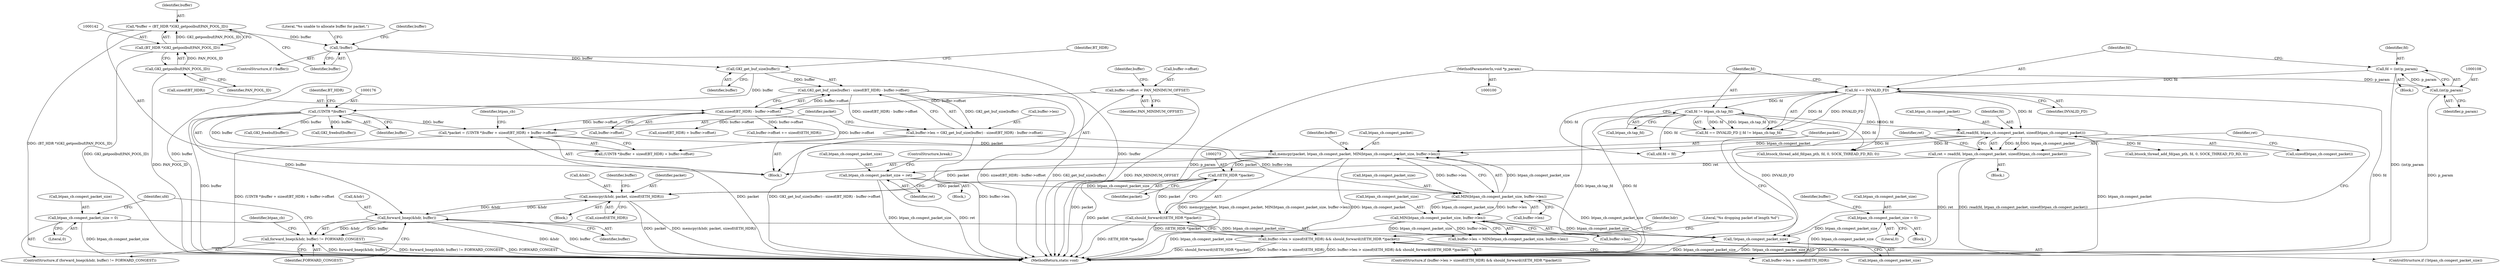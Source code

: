 digraph "0_Android_472271b153c5dc53c28beac55480a8d8434b2d5c_24@API" {
"1000240" [label="(Call,memcpy(packet, btpan_cb.congest_packet, MIN(btpan_cb.congest_packet_size, buffer->len)))"];
"1000172" [label="(Call,*packet = (UINT8 *)buffer + sizeof(BT_HDR) + buffer->offset)"];
"1000175" [label="(Call,(UINT8 *)buffer)"];
"1000163" [label="(Call,GKI_get_buf_size(buffer))"];
"1000146" [label="(Call,!buffer)"];
"1000139" [label="(Call,*buffer = (BT_HDR *)GKI_getpoolbuf(PAN_POOL_ID))"];
"1000141" [label="(Call,(BT_HDR *)GKI_getpoolbuf(PAN_POOL_ID))"];
"1000143" [label="(Call,GKI_getpoolbuf(PAN_POOL_ID))"];
"1000165" [label="(Call,sizeof(BT_HDR) - buffer->offset)"];
"1000153" [label="(Call,buffer->offset = PAN_MINIMUM_OFFSET)"];
"1000193" [label="(Call,read(fd, btpan_cb.congest_packet, sizeof(btpan_cb.congest_packet)))"];
"1000112" [label="(Call,fd == INVALID_FD)"];
"1000105" [label="(Call,fd = (int)p_param)"];
"1000107" [label="(Call,(int)p_param)"];
"1000101" [label="(MethodParameterIn,void *p_param)"];
"1000115" [label="(Call,fd != btpan_cb.tap_fd)"];
"1000245" [label="(Call,MIN(btpan_cb.congest_packet_size, buffer->len))"];
"1000185" [label="(Call,!btpan_cb.congest_packet_size)"];
"1000302" [label="(Call,btpan_cb.congest_packet_size = 0)"];
"1000315" [label="(Call,btpan_cb.congest_packet_size = 0)"];
"1000256" [label="(Call,MIN(btpan_cb.congest_packet_size, buffer->len))"];
"1000234" [label="(Call,btpan_cb.congest_packet_size = ret)"];
"1000191" [label="(Call,ret = read(fd, btpan_cb.congest_packet, sizeof(btpan_cb.congest_packet)))"];
"1000158" [label="(Call,buffer->len = GKI_get_buf_size(buffer) - sizeof(BT_HDR) - buffer->offset)"];
"1000162" [label="(Call,GKI_get_buf_size(buffer) - sizeof(BT_HDR) - buffer->offset)"];
"1000272" [label="(Call,(tETH_HDR *)packet)"];
"1000271" [label="(Call,should_forward((tETH_HDR *)packet))"];
"1000264" [label="(Call,buffer->len > sizeof(tETH_HDR) && should_forward((tETH_HDR *)packet))"];
"1000277" [label="(Call,memcpy(&hdr, packet, sizeof(tETH_HDR)))"];
"1000297" [label="(Call,forward_bnep(&hdr, buffer))"];
"1000296" [label="(Call,forward_bnep(&hdr, buffer) != FORWARD_CONGEST)"];
"1000242" [label="(Call,btpan_cb.congest_packet)"];
"1000315" [label="(Call,btpan_cb.congest_packet_size = 0)"];
"1000186" [label="(Call,btpan_cb.congest_packet_size)"];
"1000257" [label="(Call,btpan_cb.congest_packet_size)"];
"1000137" [label="(Block,)"];
"1000301" [label="(Identifier,FORWARD_CONGEST)"];
"1000277" [label="(Call,memcpy(&hdr, packet, sizeof(tETH_HDR)))"];
"1000141" [label="(Call,(BT_HDR *)GKI_getpoolbuf(PAN_POOL_ID))"];
"1000117" [label="(Call,btpan_cb.tap_fd)"];
"1000271" [label="(Call,should_forward((tETH_HDR *)packet))"];
"1000146" [label="(Call,!buffer)"];
"1000178" [label="(Call,sizeof(BT_HDR) + buffer->offset)"];
"1000240" [label="(Call,memcpy(packet, btpan_cb.congest_packet, MIN(btpan_cb.congest_packet_size, buffer->len)))"];
"1000162" [label="(Call,GKI_get_buf_size(buffer) - sizeof(BT_HDR) - buffer->offset)"];
"1000265" [label="(Call,buffer->len > sizeof(tETH_HDR))"];
"1000304" [label="(Identifier,btpan_cb)"];
"1000275" [label="(Block,)"];
"1000241" [label="(Identifier,packet)"];
"1000116" [label="(Identifier,fd)"];
"1000195" [label="(Call,btpan_cb.congest_packet)"];
"1000154" [label="(Call,buffer->offset)"];
"1000115" [label="(Call,fd != btpan_cb.tap_fd)"];
"1000306" [label="(Literal,0)"];
"1000114" [label="(Identifier,INVALID_FD)"];
"1000145" [label="(ControlStructure,if (!buffer))"];
"1000234" [label="(Call,btpan_cb.congest_packet_size = ret)"];
"1000144" [label="(Identifier,PAN_POOL_ID)"];
"1000321" [label="(Identifier,buffer)"];
"1000319" [label="(Literal,0)"];
"1000177" [label="(Identifier,buffer)"];
"1000297" [label="(Call,forward_bnep(&hdr, buffer))"];
"1000143" [label="(Call,GKI_getpoolbuf(PAN_POOL_ID))"];
"1000167" [label="(Identifier,BT_HDR)"];
"1000256" [label="(Call,MIN(btpan_cb.congest_packet_size, buffer->len))"];
"1000252" [label="(Call,buffer->len = MIN(btpan_cb.congest_packet_size, buffer->len))"];
"1000109" [label="(Identifier,p_param)"];
"1000189" [label="(Block,)"];
"1000164" [label="(Identifier,buffer)"];
"1000160" [label="(Identifier,buffer)"];
"1000308" [label="(Block,)"];
"1000264" [label="(Call,buffer->len > sizeof(tETH_HDR) && should_forward((tETH_HDR *)packet))"];
"1000245" [label="(Call,MIN(btpan_cb.congest_packet_size, buffer->len))"];
"1000168" [label="(Call,buffer->offset)"];
"1000102" [label="(Block,)"];
"1000272" [label="(Call,(tETH_HDR *)packet)"];
"1000226" [label="(Call,btsock_thread_add_fd(pan_pth, fd, 0, SOCK_THREAD_FD_RD, 0))"];
"1000263" [label="(ControlStructure,if (buffer->len > sizeof(tETH_HDR) && should_forward((tETH_HDR *)packet)))"];
"1000192" [label="(Identifier,ret)"];
"1000260" [label="(Call,buffer->len)"];
"1000310" [label="(Literal,\"%s dropping packet of length %d\")"];
"1000351" [label="(Call,btsock_thread_add_fd(pan_pth, fd, 0, SOCK_THREAD_FD_RD, 0))"];
"1000296" [label="(Call,forward_bnep(&hdr, buffer) != FORWARD_CONGEST)"];
"1000285" [label="(Identifier,buffer)"];
"1000279" [label="(Identifier,hdr)"];
"1000175" [label="(Call,(UINT8 *)buffer)"];
"1000224" [label="(Call,GKI_freebuf(buffer))"];
"1000281" [label="(Call,sizeof(tETH_HDR))"];
"1000249" [label="(Call,buffer->len)"];
"1000155" [label="(Identifier,buffer)"];
"1000157" [label="(Identifier,PAN_MINIMUM_OFFSET)"];
"1000303" [label="(Call,btpan_cb.congest_packet_size)"];
"1000111" [label="(Call,fd == INVALID_FD || fd != btpan_cb.tap_fd)"];
"1000204" [label="(Block,)"];
"1000101" [label="(MethodParameterIn,void *p_param)"];
"1000147" [label="(Identifier,buffer)"];
"1000289" [label="(Call,buffer->offset += sizeof(tETH_HDR))"];
"1000320" [label="(Call,GKI_freebuf(buffer))"];
"1000153" [label="(Call,buffer->offset = PAN_MINIMUM_OFFSET)"];
"1000300" [label="(Identifier,buffer)"];
"1000107" [label="(Call,(int)p_param)"];
"1000106" [label="(Identifier,fd)"];
"1000274" [label="(Identifier,packet)"];
"1000280" [label="(Identifier,packet)"];
"1000174" [label="(Call,(UINT8 *)buffer + sizeof(BT_HDR) + buffer->offset)"];
"1000150" [label="(Literal,\"%s unable to allocate buffer for packet.\")"];
"1000105" [label="(Call,fd = (int)p_param)"];
"1000158" [label="(Call,buffer->len = GKI_get_buf_size(buffer) - sizeof(BT_HDR) - buffer->offset)"];
"1000324" [label="(Identifier,ufd)"];
"1000254" [label="(Identifier,buffer)"];
"1000278" [label="(Call,&hdr)"];
"1000139" [label="(Call,*buffer = (BT_HDR *)GKI_getpoolbuf(PAN_POOL_ID))"];
"1000166" [label="(Call,sizeof(BT_HDR))"];
"1000198" [label="(Call,sizeof(btpan_cb.congest_packet))"];
"1000316" [label="(Call,btpan_cb.congest_packet_size)"];
"1000246" [label="(Call,btpan_cb.congest_packet_size)"];
"1000191" [label="(Call,ret = read(fd, btpan_cb.congest_packet, sizeof(btpan_cb.congest_packet)))"];
"1000194" [label="(Identifier,fd)"];
"1000180" [label="(Identifier,BT_HDR)"];
"1000295" [label="(ControlStructure,if (forward_bnep(&hdr, buffer) != FORWARD_CONGEST))"];
"1000140" [label="(Identifier,buffer)"];
"1000165" [label="(Call,sizeof(BT_HDR) - buffer->offset)"];
"1000113" [label="(Identifier,fd)"];
"1000184" [label="(ControlStructure,if (!btpan_cb.congest_packet_size))"];
"1000203" [label="(Identifier,ret)"];
"1000298" [label="(Call,&hdr)"];
"1000159" [label="(Call,buffer->len)"];
"1000187" [label="(Identifier,btpan_cb)"];
"1000112" [label="(Call,fd == INVALID_FD)"];
"1000163" [label="(Call,GKI_get_buf_size(buffer))"];
"1000322" [label="(Call,ufd.fd = fd)"];
"1000235" [label="(Call,btpan_cb.congest_packet_size)"];
"1000238" [label="(Identifier,ret)"];
"1000357" [label="(MethodReturn,static void)"];
"1000173" [label="(Identifier,packet)"];
"1000172" [label="(Call,*packet = (UINT8 *)buffer + sizeof(BT_HDR) + buffer->offset)"];
"1000185" [label="(Call,!btpan_cb.congest_packet_size)"];
"1000193" [label="(Call,read(fd, btpan_cb.congest_packet, sizeof(btpan_cb.congest_packet)))"];
"1000302" [label="(Call,btpan_cb.congest_packet_size = 0)"];
"1000239" [label="(ControlStructure,break;)"];
"1000240" -> "1000137"  [label="AST: "];
"1000240" -> "1000245"  [label="CFG: "];
"1000241" -> "1000240"  [label="AST: "];
"1000242" -> "1000240"  [label="AST: "];
"1000245" -> "1000240"  [label="AST: "];
"1000254" -> "1000240"  [label="CFG: "];
"1000240" -> "1000357"  [label="DDG: memcpy(packet, btpan_cb.congest_packet, MIN(btpan_cb.congest_packet_size, buffer->len))"];
"1000240" -> "1000357"  [label="DDG: btpan_cb.congest_packet"];
"1000240" -> "1000357"  [label="DDG: packet"];
"1000172" -> "1000240"  [label="DDG: packet"];
"1000193" -> "1000240"  [label="DDG: btpan_cb.congest_packet"];
"1000245" -> "1000240"  [label="DDG: btpan_cb.congest_packet_size"];
"1000245" -> "1000240"  [label="DDG: buffer->len"];
"1000240" -> "1000272"  [label="DDG: packet"];
"1000240" -> "1000277"  [label="DDG: packet"];
"1000172" -> "1000137"  [label="AST: "];
"1000172" -> "1000174"  [label="CFG: "];
"1000173" -> "1000172"  [label="AST: "];
"1000174" -> "1000172"  [label="AST: "];
"1000187" -> "1000172"  [label="CFG: "];
"1000172" -> "1000357"  [label="DDG: packet"];
"1000172" -> "1000357"  [label="DDG: (UINT8 *)buffer + sizeof(BT_HDR) + buffer->offset"];
"1000175" -> "1000172"  [label="DDG: buffer"];
"1000165" -> "1000172"  [label="DDG: buffer->offset"];
"1000175" -> "1000174"  [label="AST: "];
"1000175" -> "1000177"  [label="CFG: "];
"1000176" -> "1000175"  [label="AST: "];
"1000177" -> "1000175"  [label="AST: "];
"1000180" -> "1000175"  [label="CFG: "];
"1000175" -> "1000357"  [label="DDG: buffer"];
"1000175" -> "1000174"  [label="DDG: buffer"];
"1000163" -> "1000175"  [label="DDG: buffer"];
"1000175" -> "1000224"  [label="DDG: buffer"];
"1000175" -> "1000297"  [label="DDG: buffer"];
"1000175" -> "1000320"  [label="DDG: buffer"];
"1000163" -> "1000162"  [label="AST: "];
"1000163" -> "1000164"  [label="CFG: "];
"1000164" -> "1000163"  [label="AST: "];
"1000167" -> "1000163"  [label="CFG: "];
"1000163" -> "1000162"  [label="DDG: buffer"];
"1000146" -> "1000163"  [label="DDG: buffer"];
"1000146" -> "1000145"  [label="AST: "];
"1000146" -> "1000147"  [label="CFG: "];
"1000147" -> "1000146"  [label="AST: "];
"1000150" -> "1000146"  [label="CFG: "];
"1000155" -> "1000146"  [label="CFG: "];
"1000146" -> "1000357"  [label="DDG: !buffer"];
"1000146" -> "1000357"  [label="DDG: buffer"];
"1000139" -> "1000146"  [label="DDG: buffer"];
"1000139" -> "1000137"  [label="AST: "];
"1000139" -> "1000141"  [label="CFG: "];
"1000140" -> "1000139"  [label="AST: "];
"1000141" -> "1000139"  [label="AST: "];
"1000147" -> "1000139"  [label="CFG: "];
"1000139" -> "1000357"  [label="DDG: (BT_HDR *)GKI_getpoolbuf(PAN_POOL_ID)"];
"1000141" -> "1000139"  [label="DDG: GKI_getpoolbuf(PAN_POOL_ID)"];
"1000141" -> "1000143"  [label="CFG: "];
"1000142" -> "1000141"  [label="AST: "];
"1000143" -> "1000141"  [label="AST: "];
"1000141" -> "1000357"  [label="DDG: GKI_getpoolbuf(PAN_POOL_ID)"];
"1000143" -> "1000141"  [label="DDG: PAN_POOL_ID"];
"1000143" -> "1000144"  [label="CFG: "];
"1000144" -> "1000143"  [label="AST: "];
"1000143" -> "1000357"  [label="DDG: PAN_POOL_ID"];
"1000165" -> "1000162"  [label="AST: "];
"1000165" -> "1000168"  [label="CFG: "];
"1000166" -> "1000165"  [label="AST: "];
"1000168" -> "1000165"  [label="AST: "];
"1000162" -> "1000165"  [label="CFG: "];
"1000165" -> "1000162"  [label="DDG: buffer->offset"];
"1000153" -> "1000165"  [label="DDG: buffer->offset"];
"1000165" -> "1000174"  [label="DDG: buffer->offset"];
"1000165" -> "1000178"  [label="DDG: buffer->offset"];
"1000165" -> "1000289"  [label="DDG: buffer->offset"];
"1000153" -> "1000137"  [label="AST: "];
"1000153" -> "1000157"  [label="CFG: "];
"1000154" -> "1000153"  [label="AST: "];
"1000157" -> "1000153"  [label="AST: "];
"1000160" -> "1000153"  [label="CFG: "];
"1000153" -> "1000357"  [label="DDG: PAN_MINIMUM_OFFSET"];
"1000193" -> "1000191"  [label="AST: "];
"1000193" -> "1000198"  [label="CFG: "];
"1000194" -> "1000193"  [label="AST: "];
"1000195" -> "1000193"  [label="AST: "];
"1000198" -> "1000193"  [label="AST: "];
"1000191" -> "1000193"  [label="CFG: "];
"1000193" -> "1000357"  [label="DDG: btpan_cb.congest_packet"];
"1000193" -> "1000191"  [label="DDG: fd"];
"1000193" -> "1000191"  [label="DDG: btpan_cb.congest_packet"];
"1000112" -> "1000193"  [label="DDG: fd"];
"1000115" -> "1000193"  [label="DDG: fd"];
"1000193" -> "1000226"  [label="DDG: fd"];
"1000193" -> "1000322"  [label="DDG: fd"];
"1000193" -> "1000351"  [label="DDG: fd"];
"1000112" -> "1000111"  [label="AST: "];
"1000112" -> "1000114"  [label="CFG: "];
"1000113" -> "1000112"  [label="AST: "];
"1000114" -> "1000112"  [label="AST: "];
"1000116" -> "1000112"  [label="CFG: "];
"1000111" -> "1000112"  [label="CFG: "];
"1000112" -> "1000357"  [label="DDG: INVALID_FD"];
"1000112" -> "1000357"  [label="DDG: fd"];
"1000112" -> "1000111"  [label="DDG: fd"];
"1000112" -> "1000111"  [label="DDG: INVALID_FD"];
"1000105" -> "1000112"  [label="DDG: fd"];
"1000112" -> "1000115"  [label="DDG: fd"];
"1000112" -> "1000322"  [label="DDG: fd"];
"1000112" -> "1000351"  [label="DDG: fd"];
"1000105" -> "1000102"  [label="AST: "];
"1000105" -> "1000107"  [label="CFG: "];
"1000106" -> "1000105"  [label="AST: "];
"1000107" -> "1000105"  [label="AST: "];
"1000113" -> "1000105"  [label="CFG: "];
"1000105" -> "1000357"  [label="DDG: (int)p_param"];
"1000107" -> "1000105"  [label="DDG: p_param"];
"1000107" -> "1000109"  [label="CFG: "];
"1000108" -> "1000107"  [label="AST: "];
"1000109" -> "1000107"  [label="AST: "];
"1000107" -> "1000357"  [label="DDG: p_param"];
"1000101" -> "1000107"  [label="DDG: p_param"];
"1000101" -> "1000100"  [label="AST: "];
"1000101" -> "1000357"  [label="DDG: p_param"];
"1000115" -> "1000111"  [label="AST: "];
"1000115" -> "1000117"  [label="CFG: "];
"1000116" -> "1000115"  [label="AST: "];
"1000117" -> "1000115"  [label="AST: "];
"1000111" -> "1000115"  [label="CFG: "];
"1000115" -> "1000357"  [label="DDG: btpan_cb.tap_fd"];
"1000115" -> "1000357"  [label="DDG: fd"];
"1000115" -> "1000111"  [label="DDG: fd"];
"1000115" -> "1000111"  [label="DDG: btpan_cb.tap_fd"];
"1000115" -> "1000322"  [label="DDG: fd"];
"1000115" -> "1000351"  [label="DDG: fd"];
"1000245" -> "1000249"  [label="CFG: "];
"1000246" -> "1000245"  [label="AST: "];
"1000249" -> "1000245"  [label="AST: "];
"1000185" -> "1000245"  [label="DDG: btpan_cb.congest_packet_size"];
"1000234" -> "1000245"  [label="DDG: btpan_cb.congest_packet_size"];
"1000158" -> "1000245"  [label="DDG: buffer->len"];
"1000245" -> "1000256"  [label="DDG: btpan_cb.congest_packet_size"];
"1000245" -> "1000256"  [label="DDG: buffer->len"];
"1000185" -> "1000184"  [label="AST: "];
"1000185" -> "1000186"  [label="CFG: "];
"1000186" -> "1000185"  [label="AST: "];
"1000192" -> "1000185"  [label="CFG: "];
"1000241" -> "1000185"  [label="CFG: "];
"1000185" -> "1000357"  [label="DDG: btpan_cb.congest_packet_size"];
"1000185" -> "1000357"  [label="DDG: !btpan_cb.congest_packet_size"];
"1000302" -> "1000185"  [label="DDG: btpan_cb.congest_packet_size"];
"1000315" -> "1000185"  [label="DDG: btpan_cb.congest_packet_size"];
"1000256" -> "1000185"  [label="DDG: btpan_cb.congest_packet_size"];
"1000302" -> "1000295"  [label="AST: "];
"1000302" -> "1000306"  [label="CFG: "];
"1000303" -> "1000302"  [label="AST: "];
"1000306" -> "1000302"  [label="AST: "];
"1000324" -> "1000302"  [label="CFG: "];
"1000302" -> "1000357"  [label="DDG: btpan_cb.congest_packet_size"];
"1000315" -> "1000308"  [label="AST: "];
"1000315" -> "1000319"  [label="CFG: "];
"1000316" -> "1000315"  [label="AST: "];
"1000319" -> "1000315"  [label="AST: "];
"1000321" -> "1000315"  [label="CFG: "];
"1000315" -> "1000357"  [label="DDG: btpan_cb.congest_packet_size"];
"1000256" -> "1000252"  [label="AST: "];
"1000256" -> "1000260"  [label="CFG: "];
"1000257" -> "1000256"  [label="AST: "];
"1000260" -> "1000256"  [label="AST: "];
"1000252" -> "1000256"  [label="CFG: "];
"1000256" -> "1000357"  [label="DDG: btpan_cb.congest_packet_size"];
"1000256" -> "1000252"  [label="DDG: btpan_cb.congest_packet_size"];
"1000256" -> "1000252"  [label="DDG: buffer->len"];
"1000234" -> "1000204"  [label="AST: "];
"1000234" -> "1000238"  [label="CFG: "];
"1000235" -> "1000234"  [label="AST: "];
"1000238" -> "1000234"  [label="AST: "];
"1000239" -> "1000234"  [label="CFG: "];
"1000234" -> "1000357"  [label="DDG: btpan_cb.congest_packet_size"];
"1000234" -> "1000357"  [label="DDG: ret"];
"1000191" -> "1000234"  [label="DDG: ret"];
"1000191" -> "1000189"  [label="AST: "];
"1000192" -> "1000191"  [label="AST: "];
"1000203" -> "1000191"  [label="CFG: "];
"1000191" -> "1000357"  [label="DDG: read(fd, btpan_cb.congest_packet, sizeof(btpan_cb.congest_packet))"];
"1000191" -> "1000357"  [label="DDG: ret"];
"1000158" -> "1000137"  [label="AST: "];
"1000158" -> "1000162"  [label="CFG: "];
"1000159" -> "1000158"  [label="AST: "];
"1000162" -> "1000158"  [label="AST: "];
"1000173" -> "1000158"  [label="CFG: "];
"1000158" -> "1000357"  [label="DDG: buffer->len"];
"1000158" -> "1000357"  [label="DDG: GKI_get_buf_size(buffer) - sizeof(BT_HDR) - buffer->offset"];
"1000162" -> "1000158"  [label="DDG: GKI_get_buf_size(buffer)"];
"1000162" -> "1000158"  [label="DDG: sizeof(BT_HDR) - buffer->offset"];
"1000162" -> "1000357"  [label="DDG: GKI_get_buf_size(buffer)"];
"1000162" -> "1000357"  [label="DDG: sizeof(BT_HDR) - buffer->offset"];
"1000272" -> "1000271"  [label="AST: "];
"1000272" -> "1000274"  [label="CFG: "];
"1000273" -> "1000272"  [label="AST: "];
"1000274" -> "1000272"  [label="AST: "];
"1000271" -> "1000272"  [label="CFG: "];
"1000272" -> "1000357"  [label="DDG: packet"];
"1000272" -> "1000271"  [label="DDG: packet"];
"1000272" -> "1000277"  [label="DDG: packet"];
"1000271" -> "1000264"  [label="AST: "];
"1000264" -> "1000271"  [label="CFG: "];
"1000271" -> "1000357"  [label="DDG: (tETH_HDR *)packet"];
"1000271" -> "1000264"  [label="DDG: (tETH_HDR *)packet"];
"1000264" -> "1000263"  [label="AST: "];
"1000264" -> "1000265"  [label="CFG: "];
"1000265" -> "1000264"  [label="AST: "];
"1000279" -> "1000264"  [label="CFG: "];
"1000310" -> "1000264"  [label="CFG: "];
"1000264" -> "1000357"  [label="DDG: buffer->len > sizeof(tETH_HDR)"];
"1000264" -> "1000357"  [label="DDG: buffer->len > sizeof(tETH_HDR) && should_forward((tETH_HDR *)packet)"];
"1000264" -> "1000357"  [label="DDG: should_forward((tETH_HDR *)packet)"];
"1000265" -> "1000264"  [label="DDG: buffer->len"];
"1000277" -> "1000275"  [label="AST: "];
"1000277" -> "1000281"  [label="CFG: "];
"1000278" -> "1000277"  [label="AST: "];
"1000280" -> "1000277"  [label="AST: "];
"1000281" -> "1000277"  [label="AST: "];
"1000285" -> "1000277"  [label="CFG: "];
"1000277" -> "1000357"  [label="DDG: packet"];
"1000277" -> "1000357"  [label="DDG: memcpy(&hdr, packet, sizeof(tETH_HDR))"];
"1000297" -> "1000277"  [label="DDG: &hdr"];
"1000277" -> "1000297"  [label="DDG: &hdr"];
"1000297" -> "1000296"  [label="AST: "];
"1000297" -> "1000300"  [label="CFG: "];
"1000298" -> "1000297"  [label="AST: "];
"1000300" -> "1000297"  [label="AST: "];
"1000301" -> "1000297"  [label="CFG: "];
"1000297" -> "1000357"  [label="DDG: &hdr"];
"1000297" -> "1000357"  [label="DDG: buffer"];
"1000297" -> "1000296"  [label="DDG: &hdr"];
"1000297" -> "1000296"  [label="DDG: buffer"];
"1000296" -> "1000295"  [label="AST: "];
"1000296" -> "1000301"  [label="CFG: "];
"1000301" -> "1000296"  [label="AST: "];
"1000304" -> "1000296"  [label="CFG: "];
"1000324" -> "1000296"  [label="CFG: "];
"1000296" -> "1000357"  [label="DDG: forward_bnep(&hdr, buffer) != FORWARD_CONGEST"];
"1000296" -> "1000357"  [label="DDG: FORWARD_CONGEST"];
"1000296" -> "1000357"  [label="DDG: forward_bnep(&hdr, buffer)"];
}
